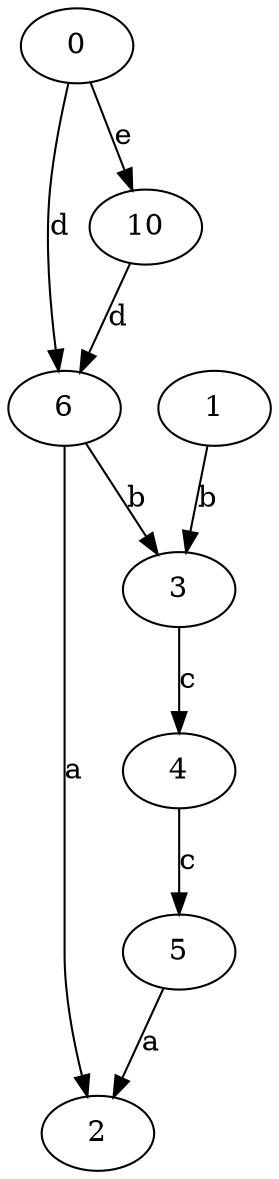 strict digraph  {
0;
2;
3;
1;
4;
5;
6;
10;
0 -> 6  [label=d];
0 -> 10  [label=e];
3 -> 4  [label=c];
1 -> 3  [label=b];
4 -> 5  [label=c];
5 -> 2  [label=a];
6 -> 2  [label=a];
6 -> 3  [label=b];
10 -> 6  [label=d];
}

